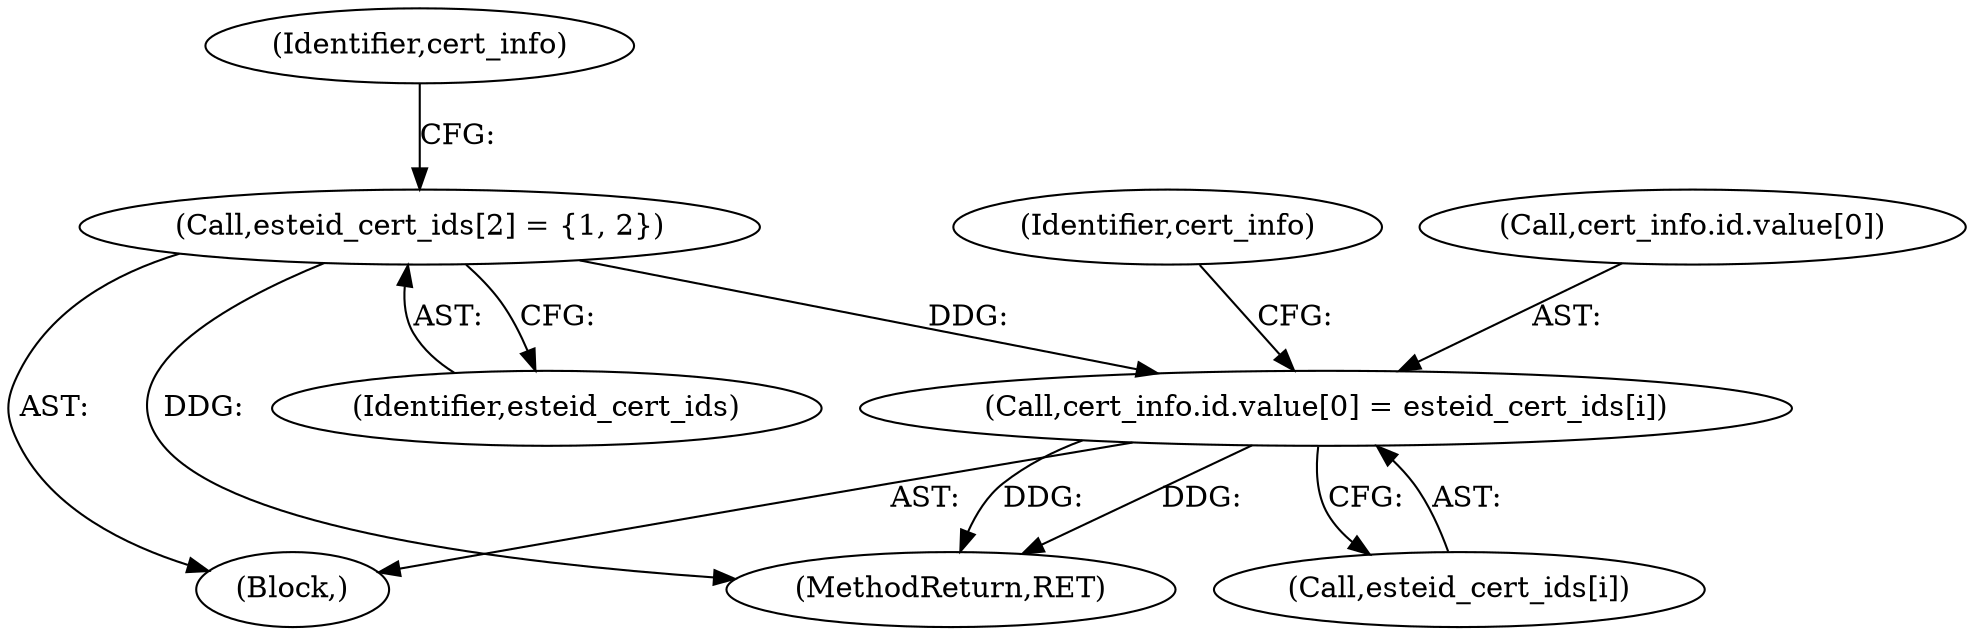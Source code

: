 digraph "0_OpenSC_360e95d45ac4123255a4c796db96337f332160ad#diff-d643a0fa169471dbf2912f4866dc49c5_4@array" {
"1000246" [label="(Call,cert_info.id.value[0] = esteid_cert_ids[i])"];
"1000230" [label="(Call,esteid_cert_ids[2] = {1, 2})"];
"1000246" [label="(Call,cert_info.id.value[0] = esteid_cert_ids[i])"];
"1000260" [label="(Identifier,cert_info)"];
"1000231" [label="(Identifier,esteid_cert_ids)"];
"1000230" [label="(Call,esteid_cert_ids[2] = {1, 2})"];
"1000222" [label="(Block,)"];
"1000236" [label="(Identifier,cert_info)"];
"1000254" [label="(Call,esteid_cert_ids[i])"];
"1000834" [label="(MethodReturn,RET)"];
"1000247" [label="(Call,cert_info.id.value[0])"];
"1000246" -> "1000222"  [label="AST: "];
"1000246" -> "1000254"  [label="CFG: "];
"1000247" -> "1000246"  [label="AST: "];
"1000254" -> "1000246"  [label="AST: "];
"1000260" -> "1000246"  [label="CFG: "];
"1000246" -> "1000834"  [label="DDG: "];
"1000246" -> "1000834"  [label="DDG: "];
"1000230" -> "1000246"  [label="DDG: "];
"1000230" -> "1000222"  [label="AST: "];
"1000230" -> "1000231"  [label="CFG: "];
"1000231" -> "1000230"  [label="AST: "];
"1000236" -> "1000230"  [label="CFG: "];
"1000230" -> "1000834"  [label="DDG: "];
}
